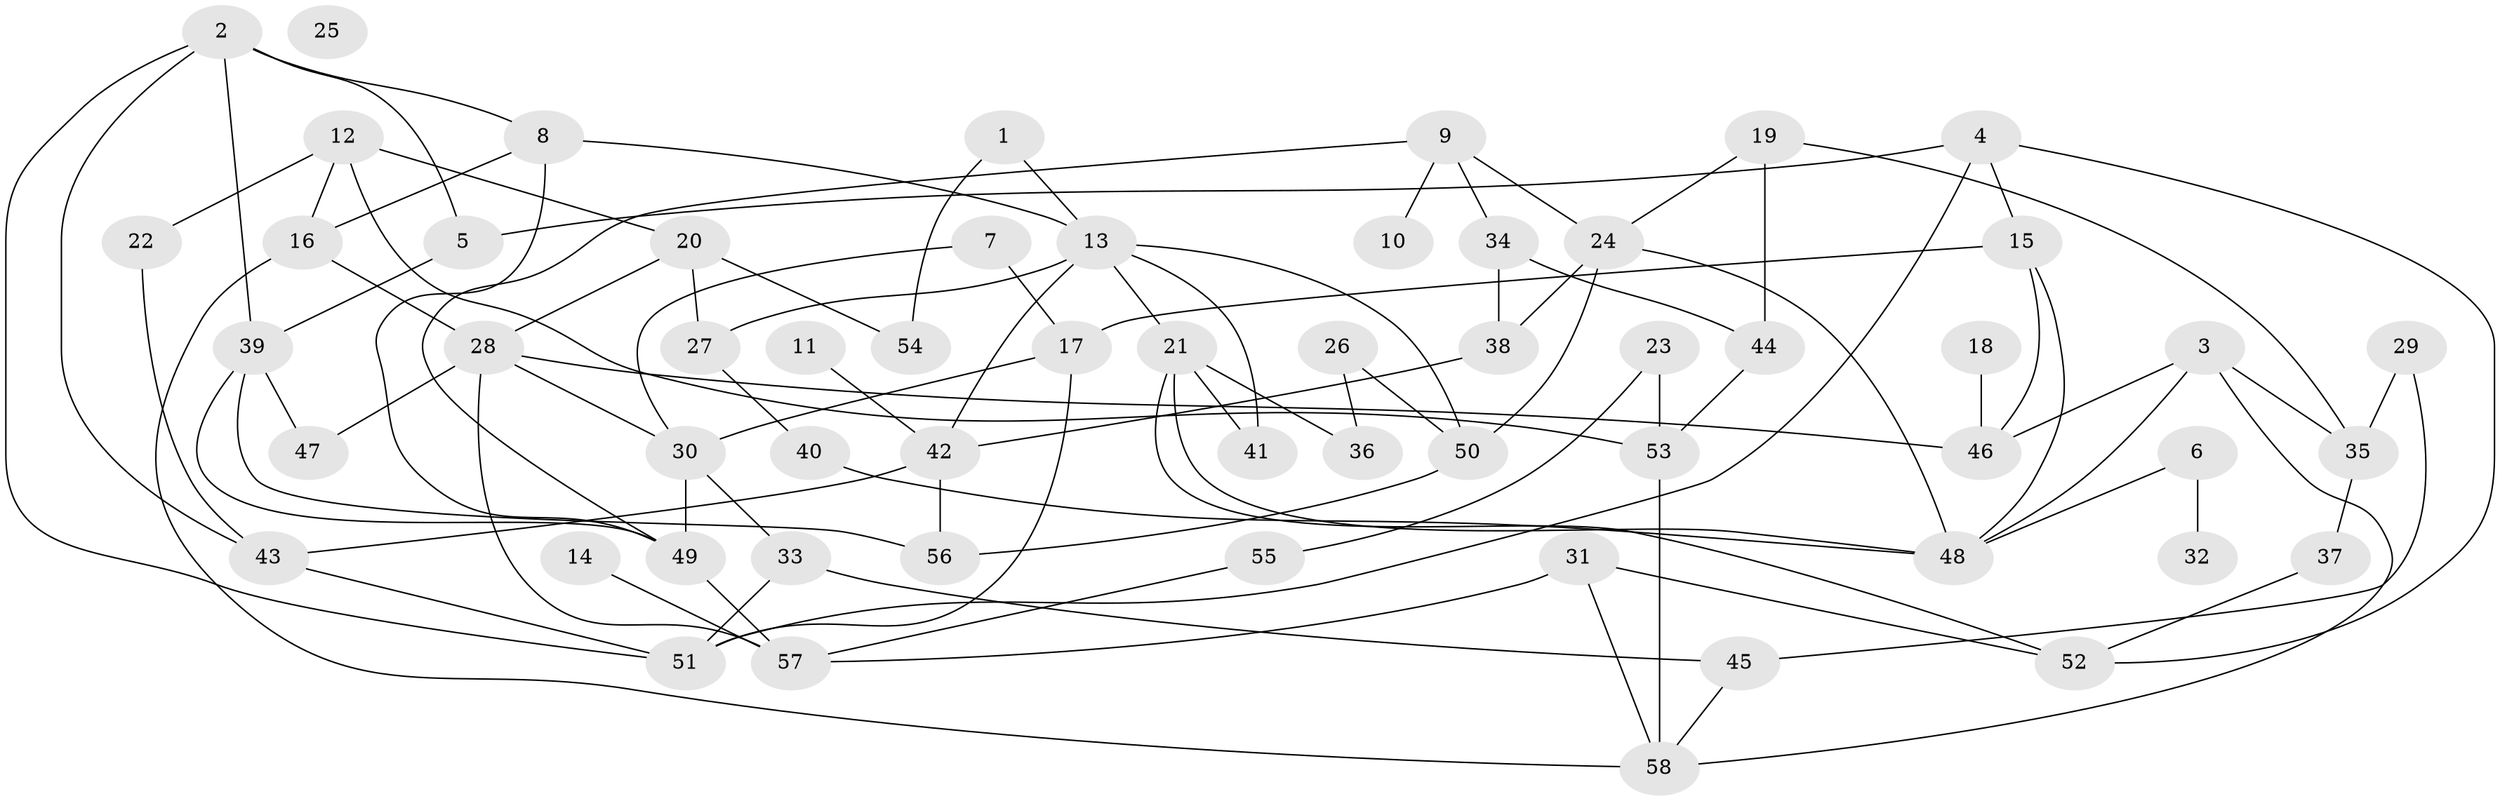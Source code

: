 // coarse degree distribution, {2: 0.18421052631578946, 6: 0.13157894736842105, 8: 0.07894736842105263, 3: 0.13157894736842105, 1: 0.10526315789473684, 4: 0.21052631578947367, 5: 0.07894736842105263, 7: 0.05263157894736842, 0: 0.02631578947368421}
// Generated by graph-tools (version 1.1) at 2025/23/03/03/25 07:23:24]
// undirected, 58 vertices, 96 edges
graph export_dot {
graph [start="1"]
  node [color=gray90,style=filled];
  1;
  2;
  3;
  4;
  5;
  6;
  7;
  8;
  9;
  10;
  11;
  12;
  13;
  14;
  15;
  16;
  17;
  18;
  19;
  20;
  21;
  22;
  23;
  24;
  25;
  26;
  27;
  28;
  29;
  30;
  31;
  32;
  33;
  34;
  35;
  36;
  37;
  38;
  39;
  40;
  41;
  42;
  43;
  44;
  45;
  46;
  47;
  48;
  49;
  50;
  51;
  52;
  53;
  54;
  55;
  56;
  57;
  58;
  1 -- 13;
  1 -- 54;
  2 -- 5;
  2 -- 8;
  2 -- 39;
  2 -- 43;
  2 -- 51;
  3 -- 35;
  3 -- 46;
  3 -- 48;
  3 -- 58;
  4 -- 5;
  4 -- 15;
  4 -- 51;
  4 -- 52;
  5 -- 39;
  6 -- 32;
  6 -- 48;
  7 -- 17;
  7 -- 30;
  8 -- 13;
  8 -- 16;
  8 -- 49;
  9 -- 10;
  9 -- 24;
  9 -- 34;
  9 -- 49;
  11 -- 42;
  12 -- 16;
  12 -- 20;
  12 -- 22;
  12 -- 53;
  13 -- 21;
  13 -- 27;
  13 -- 41;
  13 -- 42;
  13 -- 50;
  14 -- 57;
  15 -- 17;
  15 -- 46;
  15 -- 48;
  16 -- 28;
  16 -- 58;
  17 -- 30;
  17 -- 51;
  18 -- 46;
  19 -- 24;
  19 -- 35;
  19 -- 44;
  20 -- 27;
  20 -- 28;
  20 -- 54;
  21 -- 36;
  21 -- 41;
  21 -- 48;
  21 -- 52;
  22 -- 43;
  23 -- 53;
  23 -- 55;
  24 -- 38;
  24 -- 48;
  24 -- 50;
  26 -- 36;
  26 -- 50;
  27 -- 40;
  28 -- 30;
  28 -- 46;
  28 -- 47;
  28 -- 57;
  29 -- 35;
  29 -- 45;
  30 -- 33;
  30 -- 49;
  31 -- 52;
  31 -- 57;
  31 -- 58;
  33 -- 45;
  33 -- 51;
  34 -- 38;
  34 -- 44;
  35 -- 37;
  37 -- 52;
  38 -- 42;
  39 -- 47;
  39 -- 49;
  39 -- 56;
  40 -- 48;
  42 -- 43;
  42 -- 56;
  43 -- 51;
  44 -- 53;
  45 -- 58;
  49 -- 57;
  50 -- 56;
  53 -- 58;
  55 -- 57;
}
